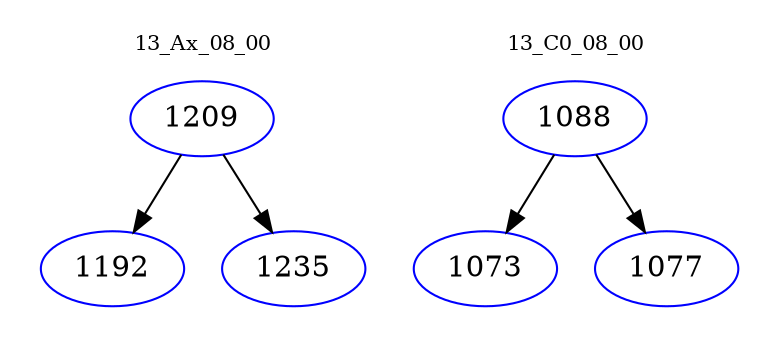 digraph{
subgraph cluster_0 {
color = white
label = "13_Ax_08_00";
fontsize=10;
T0_1209 [label="1209", color="blue"]
T0_1209 -> T0_1192 [color="black"]
T0_1192 [label="1192", color="blue"]
T0_1209 -> T0_1235 [color="black"]
T0_1235 [label="1235", color="blue"]
}
subgraph cluster_1 {
color = white
label = "13_C0_08_00";
fontsize=10;
T1_1088 [label="1088", color="blue"]
T1_1088 -> T1_1073 [color="black"]
T1_1073 [label="1073", color="blue"]
T1_1088 -> T1_1077 [color="black"]
T1_1077 [label="1077", color="blue"]
}
}
